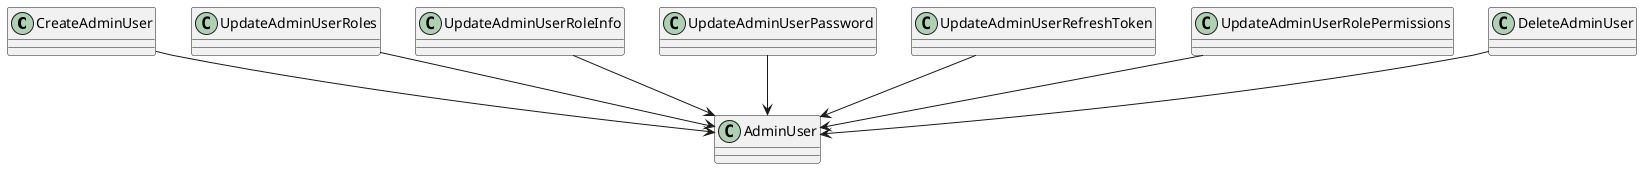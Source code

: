 @startuml
CreateAdminUser                -down-> AdminUser
UpdateAdminUserRoles           -down-> AdminUser
UpdateAdminUserRoleInfo        -down-> AdminUser
UpdateAdminUserPassword        -down-> AdminUser
UpdateAdminUserRefreshToken    -down-> AdminUser
UpdateAdminUserRolePermissions -down-> AdminUser
DeleteAdminUser                -down-> AdminUser
@enduml
